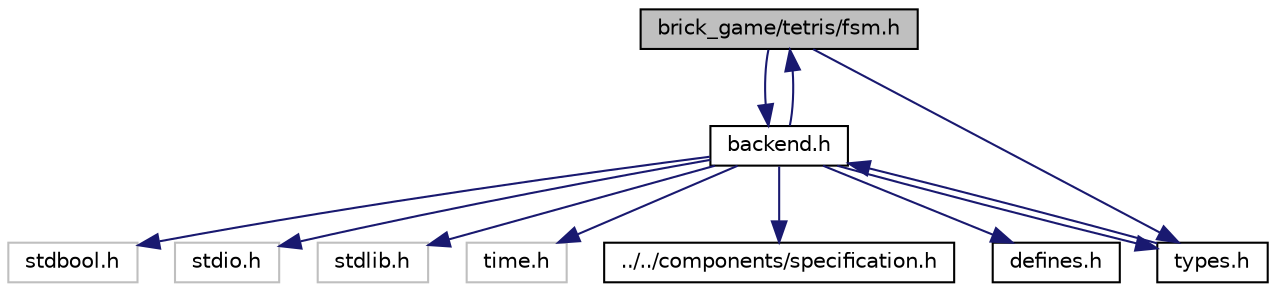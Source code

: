 digraph "brick_game/tetris/fsm.h"
{
 // LATEX_PDF_SIZE
  edge [fontname="Helvetica",fontsize="10",labelfontname="Helvetica",labelfontsize="10"];
  node [fontname="Helvetica",fontsize="10",shape=record];
  Node1 [label="brick_game/tetris/fsm.h",height=0.2,width=0.4,color="black", fillcolor="grey75", style="filled", fontcolor="black",tooltip="Заголовочный файл функций конечного автомата тетриса."];
  Node1 -> Node2 [color="midnightblue",fontsize="10",style="solid",fontname="Helvetica"];
  Node2 [label="backend.h",height=0.2,width=0.4,color="black", fillcolor="white", style="filled",URL="$backend_8h.html",tooltip="Заголовочный файл основных функций тетриса."];
  Node2 -> Node3 [color="midnightblue",fontsize="10",style="solid",fontname="Helvetica"];
  Node3 [label="stdbool.h",height=0.2,width=0.4,color="grey75", fillcolor="white", style="filled",tooltip=" "];
  Node2 -> Node4 [color="midnightblue",fontsize="10",style="solid",fontname="Helvetica"];
  Node4 [label="stdio.h",height=0.2,width=0.4,color="grey75", fillcolor="white", style="filled",tooltip=" "];
  Node2 -> Node5 [color="midnightblue",fontsize="10",style="solid",fontname="Helvetica"];
  Node5 [label="stdlib.h",height=0.2,width=0.4,color="grey75", fillcolor="white", style="filled",tooltip=" "];
  Node2 -> Node6 [color="midnightblue",fontsize="10",style="solid",fontname="Helvetica"];
  Node6 [label="time.h",height=0.2,width=0.4,color="grey75", fillcolor="white", style="filled",tooltip=" "];
  Node2 -> Node7 [color="midnightblue",fontsize="10",style="solid",fontname="Helvetica"];
  Node7 [label="../../components/specification.h",height=0.2,width=0.4,color="black", fillcolor="white", style="filled",URL="$specification_8h.html",tooltip="Заголовочный файл с общими типами для игр."];
  Node2 -> Node8 [color="midnightblue",fontsize="10",style="solid",fontname="Helvetica"];
  Node8 [label="defines.h",height=0.2,width=0.4,color="black", fillcolor="white", style="filled",URL="$defines_8h.html",tooltip="Заголовочный файл с параметрами тетриса."];
  Node2 -> Node1 [color="midnightblue",fontsize="10",style="solid",fontname="Helvetica"];
  Node2 -> Node9 [color="midnightblue",fontsize="10",style="solid",fontname="Helvetica"];
  Node9 [label="types.h",height=0.2,width=0.4,color="black", fillcolor="white", style="filled",URL="$tetris_2types_8h.html",tooltip="Заголовочный файл с типами тетриса."];
  Node9 -> Node2 [color="midnightblue",fontsize="10",style="solid",fontname="Helvetica"];
  Node1 -> Node9 [color="midnightblue",fontsize="10",style="solid",fontname="Helvetica"];
}
